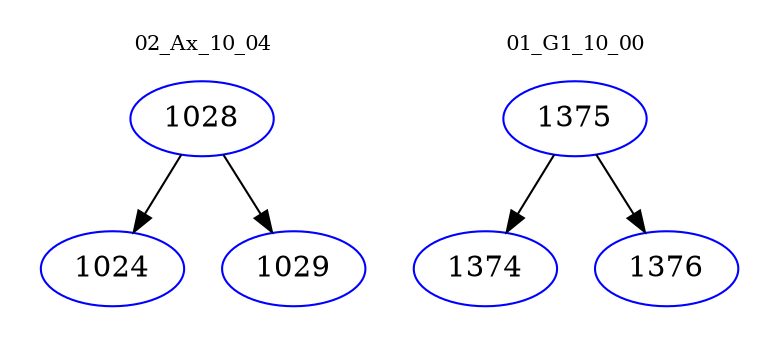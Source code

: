 digraph{
subgraph cluster_0 {
color = white
label = "02_Ax_10_04";
fontsize=10;
T0_1028 [label="1028", color="blue"]
T0_1028 -> T0_1024 [color="black"]
T0_1024 [label="1024", color="blue"]
T0_1028 -> T0_1029 [color="black"]
T0_1029 [label="1029", color="blue"]
}
subgraph cluster_1 {
color = white
label = "01_G1_10_00";
fontsize=10;
T1_1375 [label="1375", color="blue"]
T1_1375 -> T1_1374 [color="black"]
T1_1374 [label="1374", color="blue"]
T1_1375 -> T1_1376 [color="black"]
T1_1376 [label="1376", color="blue"]
}
}

